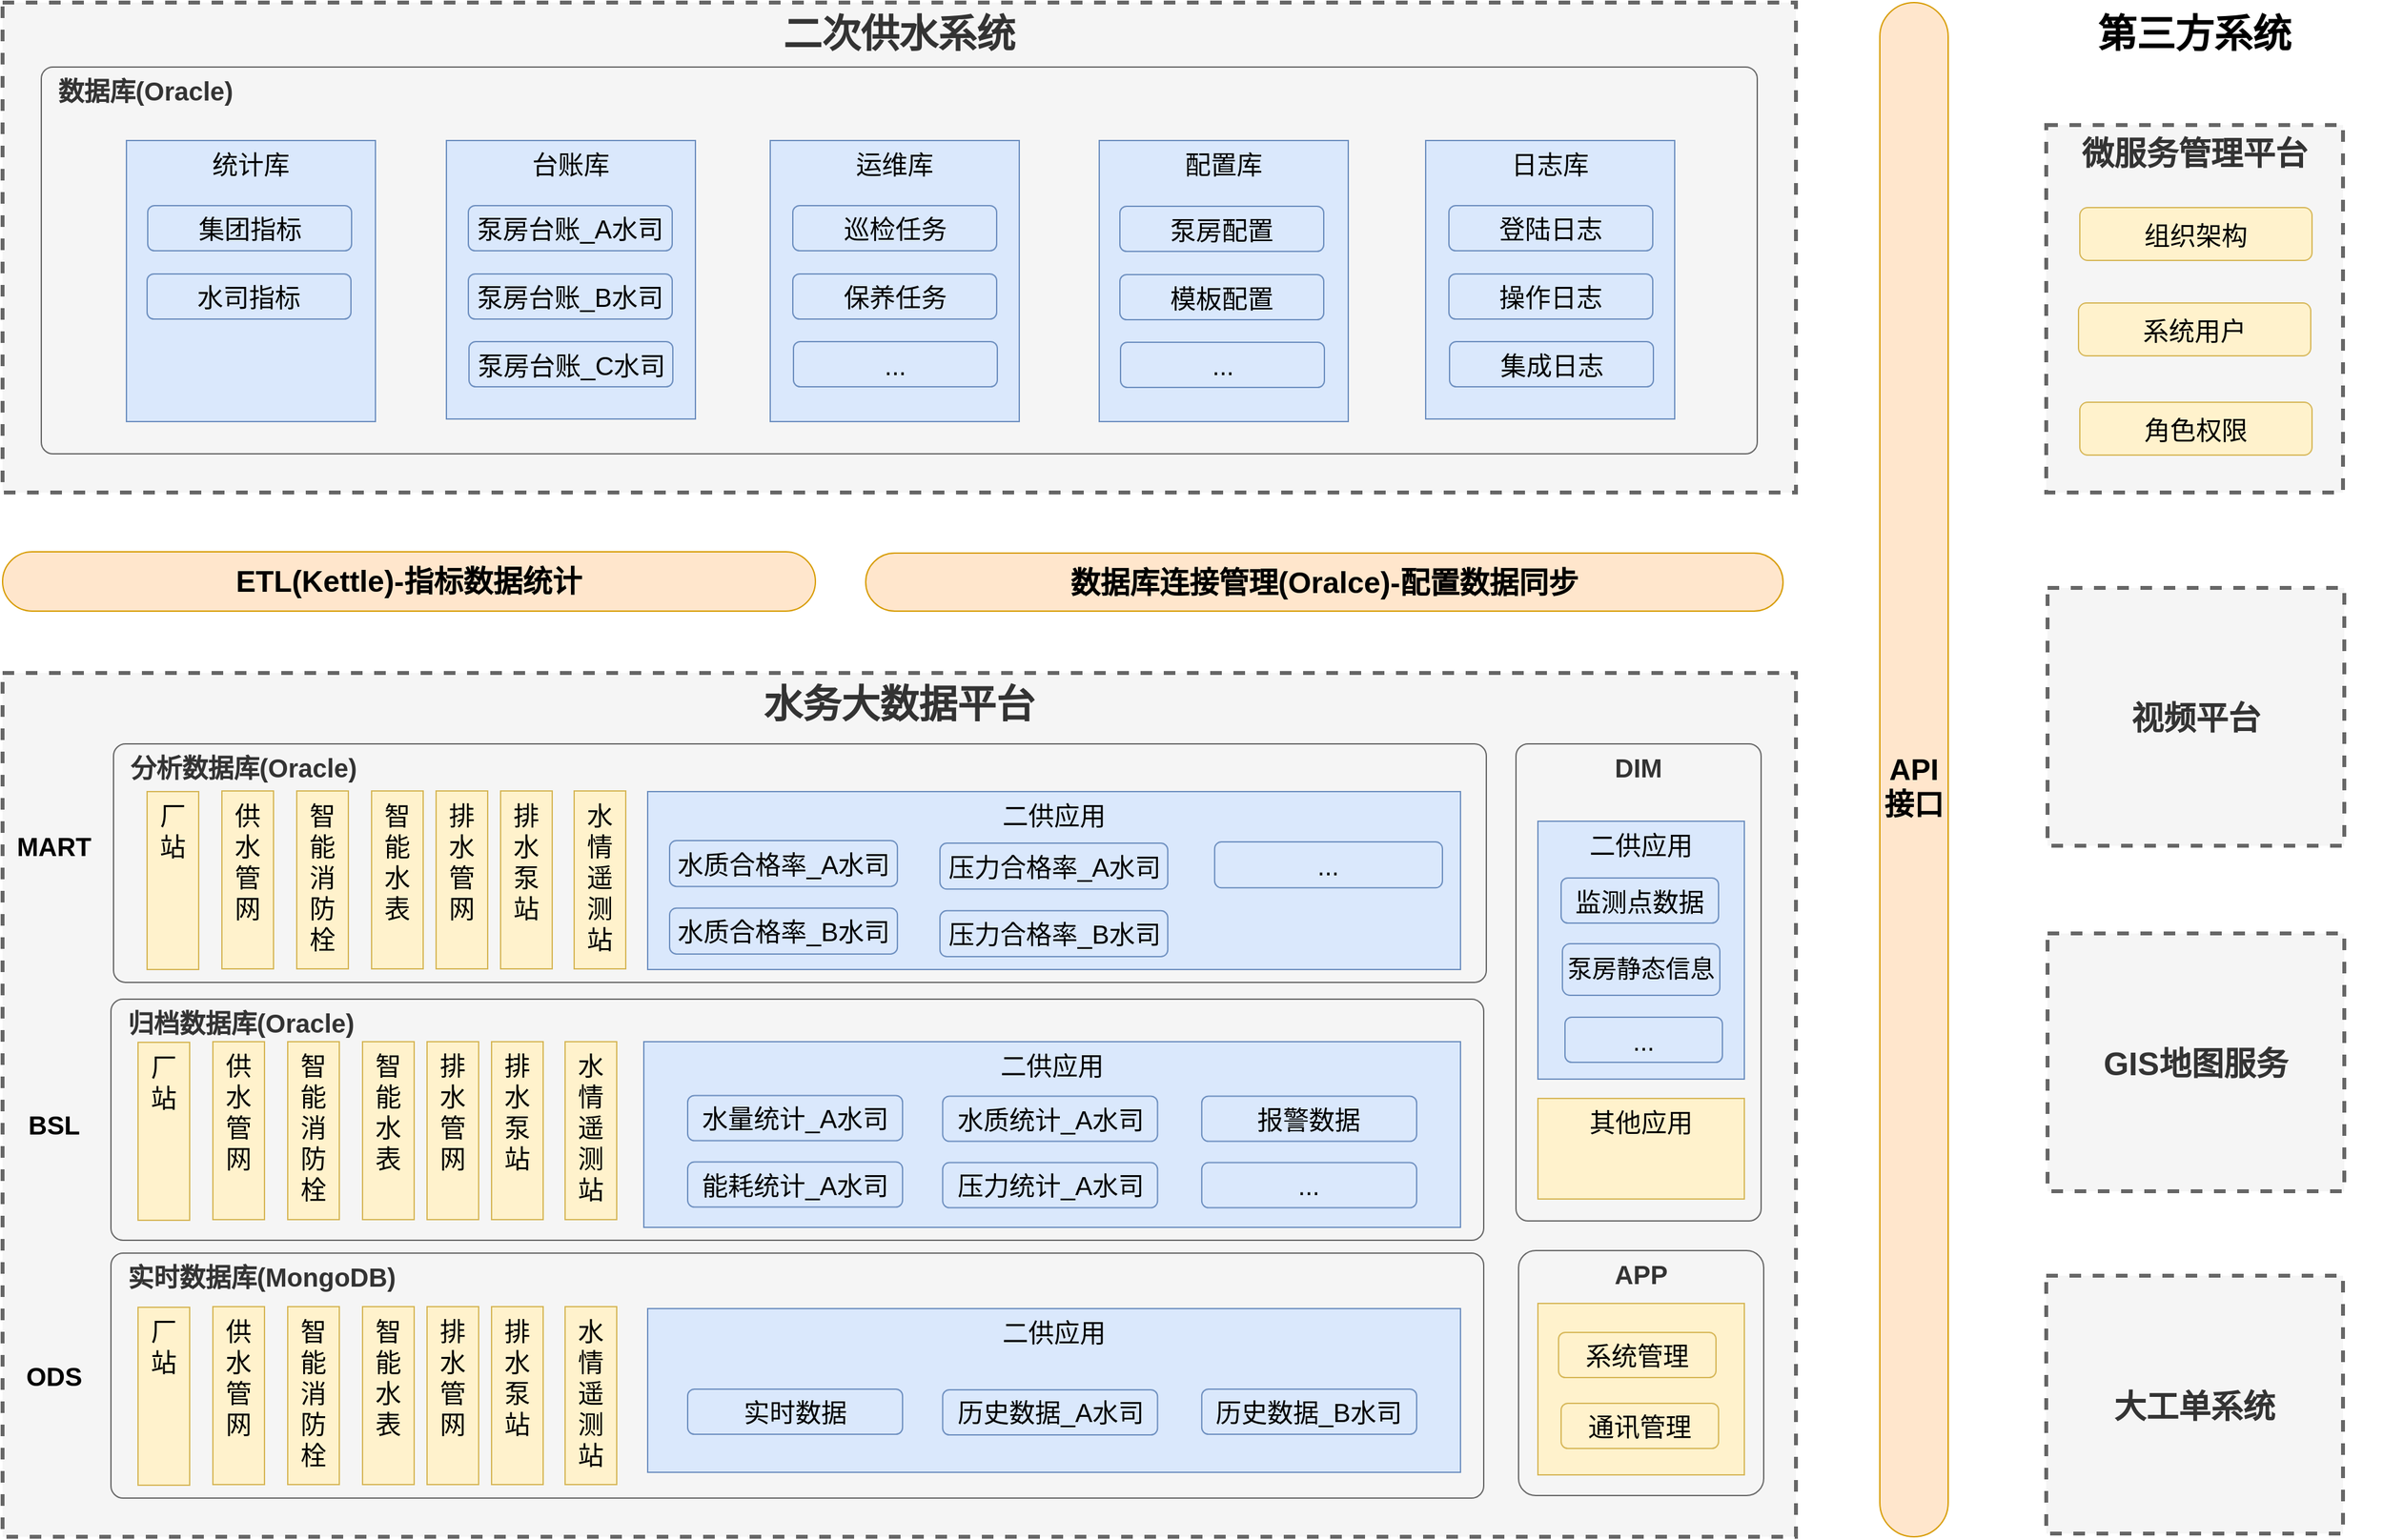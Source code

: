 <mxfile version="12.2.9" type="github" pages="2">
  <diagram id="rM9idLzCHnovY9rHY8cr" name="数据架构图">
    <mxGraphModel dx="2420" dy="1470" grid="0" gridSize="10" guides="1" tooltips="1" connect="1" arrows="1" fold="1" page="1" pageScale="1" pageWidth="1654" pageHeight="1169" math="0" shadow="0">
      <root>
        <mxCell id="7bHoAlDkKwIP_AejhG8R-0"/>
        <mxCell id="7bHoAlDkKwIP_AejhG8R-1" parent="7bHoAlDkKwIP_AejhG8R-0"/>
        <mxCell id="i8bwP_y8mYoLqQv8QfQr-0" value="水务大数据平台" style="rounded=0;whiteSpace=wrap;html=1;align=center;verticalAlign=top;fontStyle=1;fontSize=30;dashed=1;strokeColor=#666666;strokeWidth=3;fontColor=#333333;fillColor=#f5f5f5;" parent="7bHoAlDkKwIP_AejhG8R-1" vertex="1">
          <mxGeometry x="10" y="640" width="1390" height="670" as="geometry"/>
        </mxCell>
        <mxCell id="i8bwP_y8mYoLqQv8QfQr-2" value="二次供水系统" style="rounded=0;whiteSpace=wrap;html=1;align=center;verticalAlign=top;fontStyle=1;fontSize=30;dashed=1;strokeColor=#666666;strokeWidth=3;fontColor=#333333;fillColor=#f5f5f5;" parent="7bHoAlDkKwIP_AejhG8R-1" vertex="1">
          <mxGeometry x="10" y="120" width="1390" height="380" as="geometry"/>
        </mxCell>
        <mxCell id="i8bwP_y8mYoLqQv8QfQr-4" value="ETL(Kettle)-指标数据统计" style="rounded=1;whiteSpace=wrap;html=1;arcSize=50;fontSize=23;fontStyle=1;fillColor=#ffe6cc;strokeColor=#d79b00;" parent="7bHoAlDkKwIP_AejhG8R-1" vertex="1">
          <mxGeometry x="10" y="546" width="630" height="46" as="geometry"/>
        </mxCell>
        <mxCell id="i8bwP_y8mYoLqQv8QfQr-5" value="数据库连接管理(Oralce)-配置数据同步" style="rounded=1;whiteSpace=wrap;html=1;arcSize=50;fontSize=23;fontStyle=1;fillColor=#ffe6cc;strokeColor=#d79b00;" parent="7bHoAlDkKwIP_AejhG8R-1" vertex="1">
          <mxGeometry x="679" y="547" width="711" height="45" as="geometry"/>
        </mxCell>
        <mxCell id="i8bwP_y8mYoLqQv8QfQr-32" value="&lt;br style=&quot;font-size: 23px;&quot;&gt;API&lt;br style=&quot;font-size: 23px;&quot;&gt;接口" style="rounded=1;whiteSpace=wrap;html=1;fontSize=23;align=center;arcSize=50;fontStyle=1;fillColor=#ffe6cc;strokeColor=#d79b00;" parent="7bHoAlDkKwIP_AejhG8R-1" vertex="1">
          <mxGeometry x="1465" y="120" width="53" height="1190" as="geometry"/>
        </mxCell>
        <mxCell id="i8bwP_y8mYoLqQv8QfQr-33" value="&amp;nbsp; 分析数据库(Oracle)" style="rounded=1;whiteSpace=wrap;html=1;align=left;verticalAlign=top;fontSize=20;fontStyle=1;arcSize=5;strokeColor=#666666;fillColor=#f5f5f5;fontColor=#333333;" parent="7bHoAlDkKwIP_AejhG8R-1" vertex="1">
          <mxGeometry x="96" y="695" width="1064" height="185" as="geometry"/>
        </mxCell>
        <mxCell id="i8bwP_y8mYoLqQv8QfQr-34" value="APP" style="rounded=1;whiteSpace=wrap;html=1;align=center;verticalAlign=top;fontSize=20;fontStyle=1;arcSize=7;fontColor=#333333;strokeColor=#666666;fillColor=#f5f5f5;" parent="7bHoAlDkKwIP_AejhG8R-1" vertex="1">
          <mxGeometry x="1185" y="1088" width="190" height="190" as="geometry"/>
        </mxCell>
        <mxCell id="i8bwP_y8mYoLqQv8QfQr-35" value="DIM" style="rounded=1;whiteSpace=wrap;html=1;align=center;verticalAlign=top;fontSize=20;fontStyle=1;arcSize=5;fontColor=#333333;strokeColor=#666666;fillColor=#f5f5f5;" parent="7bHoAlDkKwIP_AejhG8R-1" vertex="1">
          <mxGeometry x="1183" y="695" width="190" height="370" as="geometry"/>
        </mxCell>
        <mxCell id="i8bwP_y8mYoLqQv8QfQr-36" value="&amp;nbsp; 归档数据库(Oracle)" style="rounded=1;whiteSpace=wrap;html=1;align=left;verticalAlign=top;fontSize=20;fontStyle=1;arcSize=5;fontColor=#333333;strokeColor=#666666;fillColor=#f5f5f5;" parent="7bHoAlDkKwIP_AejhG8R-1" vertex="1">
          <mxGeometry x="94" y="893" width="1064" height="187" as="geometry"/>
        </mxCell>
        <mxCell id="i8bwP_y8mYoLqQv8QfQr-37" value="&amp;nbsp; 实时数据库(MongoDB)" style="rounded=1;whiteSpace=wrap;html=1;align=left;verticalAlign=top;fontSize=20;fontStyle=1;arcSize=5;fontColor=#333333;strokeColor=#666666;fillColor=#f5f5f5;" parent="7bHoAlDkKwIP_AejhG8R-1" vertex="1">
          <mxGeometry x="94" y="1090" width="1064" height="190" as="geometry"/>
        </mxCell>
        <mxCell id="i8bwP_y8mYoLqQv8QfQr-38" value="二供应用" style="rounded=0;whiteSpace=wrap;html=1;align=center;verticalAlign=top;fontStyle=0;fontSize=20;fillColor=#dae8fc;strokeColor=#6c8ebf;" parent="7bHoAlDkKwIP_AejhG8R-1" vertex="1">
          <mxGeometry x="510" y="732" width="630" height="138" as="geometry"/>
        </mxCell>
        <mxCell id="i8bwP_y8mYoLqQv8QfQr-39" value="二供应用" style="rounded=0;whiteSpace=wrap;html=1;align=center;verticalAlign=top;fontStyle=0;fontSize=20;fillColor=#dae8fc;strokeColor=#6c8ebf;" parent="7bHoAlDkKwIP_AejhG8R-1" vertex="1">
          <mxGeometry x="507" y="926" width="633" height="144" as="geometry"/>
        </mxCell>
        <mxCell id="i8bwP_y8mYoLqQv8QfQr-43" value="二供应用" style="rounded=0;whiteSpace=wrap;html=1;align=center;verticalAlign=top;fontStyle=0;fontSize=20;fillColor=#dae8fc;strokeColor=#6c8ebf;" parent="7bHoAlDkKwIP_AejhG8R-1" vertex="1">
          <mxGeometry x="510" y="1133" width="630" height="127" as="geometry"/>
        </mxCell>
        <mxCell id="i8bwP_y8mYoLqQv8QfQr-50" value="厂站" style="rounded=0;whiteSpace=wrap;html=1;align=center;verticalAlign=top;fontStyle=0;fontSize=20;fillColor=#fff2cc;strokeColor=#d6b656;" parent="7bHoAlDkKwIP_AejhG8R-1" vertex="1">
          <mxGeometry x="122" y="732" width="40" height="138" as="geometry"/>
        </mxCell>
        <mxCell id="i8bwP_y8mYoLqQv8QfQr-51" value="供水管网" style="rounded=0;whiteSpace=wrap;html=1;align=center;verticalAlign=top;fontStyle=0;fontSize=20;fillColor=#fff2cc;strokeColor=#d6b656;" parent="7bHoAlDkKwIP_AejhG8R-1" vertex="1">
          <mxGeometry x="180" y="731.5" width="40" height="138" as="geometry"/>
        </mxCell>
        <mxCell id="i8bwP_y8mYoLqQv8QfQr-52" value="智能消防栓" style="rounded=0;whiteSpace=wrap;html=1;align=center;verticalAlign=top;fontStyle=0;fontSize=20;fillColor=#fff2cc;strokeColor=#d6b656;" parent="7bHoAlDkKwIP_AejhG8R-1" vertex="1">
          <mxGeometry x="238" y="731.5" width="40" height="138" as="geometry"/>
        </mxCell>
        <mxCell id="i8bwP_y8mYoLqQv8QfQr-53" value="智能水表" style="rounded=0;whiteSpace=wrap;html=1;align=center;verticalAlign=top;fontStyle=0;fontSize=20;fillColor=#fff2cc;strokeColor=#d6b656;" parent="7bHoAlDkKwIP_AejhG8R-1" vertex="1">
          <mxGeometry x="296" y="731.5" width="40" height="138" as="geometry"/>
        </mxCell>
        <mxCell id="i8bwP_y8mYoLqQv8QfQr-54" value="排水管网" style="rounded=0;whiteSpace=wrap;html=1;align=center;verticalAlign=top;fontStyle=0;fontSize=20;fillColor=#fff2cc;strokeColor=#d6b656;" parent="7bHoAlDkKwIP_AejhG8R-1" vertex="1">
          <mxGeometry x="346" y="731.5" width="40" height="138" as="geometry"/>
        </mxCell>
        <mxCell id="i8bwP_y8mYoLqQv8QfQr-55" value="排水泵站" style="rounded=0;whiteSpace=wrap;html=1;align=center;verticalAlign=top;fontStyle=0;fontSize=20;fillColor=#fff2cc;strokeColor=#d6b656;" parent="7bHoAlDkKwIP_AejhG8R-1" vertex="1">
          <mxGeometry x="396" y="731.5" width="40" height="138" as="geometry"/>
        </mxCell>
        <mxCell id="i8bwP_y8mYoLqQv8QfQr-56" value="水情遥测站" style="rounded=0;whiteSpace=wrap;html=1;align=center;verticalAlign=top;fontStyle=0;fontSize=20;fillColor=#fff2cc;strokeColor=#d6b656;" parent="7bHoAlDkKwIP_AejhG8R-1" vertex="1">
          <mxGeometry x="453" y="731.5" width="40" height="138" as="geometry"/>
        </mxCell>
        <mxCell id="i8bwP_y8mYoLqQv8QfQr-57" value="厂站" style="rounded=0;whiteSpace=wrap;html=1;align=center;verticalAlign=top;fontStyle=0;fontSize=20;fillColor=#fff2cc;strokeColor=#d6b656;" parent="7bHoAlDkKwIP_AejhG8R-1" vertex="1">
          <mxGeometry x="115" y="926.5" width="40" height="138" as="geometry"/>
        </mxCell>
        <mxCell id="i8bwP_y8mYoLqQv8QfQr-58" value="供水管网" style="rounded=0;whiteSpace=wrap;html=1;align=center;verticalAlign=top;fontStyle=0;fontSize=20;fillColor=#fff2cc;strokeColor=#d6b656;" parent="7bHoAlDkKwIP_AejhG8R-1" vertex="1">
          <mxGeometry x="173" y="926" width="40" height="138" as="geometry"/>
        </mxCell>
        <mxCell id="i8bwP_y8mYoLqQv8QfQr-59" value="智能消防栓" style="rounded=0;whiteSpace=wrap;html=1;align=center;verticalAlign=top;fontStyle=0;fontSize=20;fillColor=#fff2cc;strokeColor=#d6b656;" parent="7bHoAlDkKwIP_AejhG8R-1" vertex="1">
          <mxGeometry x="231" y="926" width="40" height="138" as="geometry"/>
        </mxCell>
        <mxCell id="i8bwP_y8mYoLqQv8QfQr-60" value="智能水表" style="rounded=0;whiteSpace=wrap;html=1;align=center;verticalAlign=top;fontStyle=0;fontSize=20;fillColor=#fff2cc;strokeColor=#d6b656;" parent="7bHoAlDkKwIP_AejhG8R-1" vertex="1">
          <mxGeometry x="289" y="926" width="40" height="138" as="geometry"/>
        </mxCell>
        <mxCell id="i8bwP_y8mYoLqQv8QfQr-61" value="排水管网" style="rounded=0;whiteSpace=wrap;html=1;align=center;verticalAlign=top;fontStyle=0;fontSize=20;fillColor=#fff2cc;strokeColor=#d6b656;" parent="7bHoAlDkKwIP_AejhG8R-1" vertex="1">
          <mxGeometry x="339" y="926" width="40" height="138" as="geometry"/>
        </mxCell>
        <mxCell id="i8bwP_y8mYoLqQv8QfQr-62" value="排水泵站" style="rounded=0;whiteSpace=wrap;html=1;align=center;verticalAlign=top;fontStyle=0;fontSize=20;fillColor=#fff2cc;strokeColor=#d6b656;" parent="7bHoAlDkKwIP_AejhG8R-1" vertex="1">
          <mxGeometry x="389" y="926" width="40" height="138" as="geometry"/>
        </mxCell>
        <mxCell id="i8bwP_y8mYoLqQv8QfQr-63" value="水情遥测站" style="rounded=0;whiteSpace=wrap;html=1;align=center;verticalAlign=top;fontStyle=0;fontSize=20;fillColor=#fff2cc;strokeColor=#d6b656;" parent="7bHoAlDkKwIP_AejhG8R-1" vertex="1">
          <mxGeometry x="446" y="926" width="40" height="138" as="geometry"/>
        </mxCell>
        <mxCell id="i8bwP_y8mYoLqQv8QfQr-64" value="厂站" style="rounded=0;whiteSpace=wrap;html=1;align=center;verticalAlign=top;fontStyle=0;fontSize=20;fillColor=#fff2cc;strokeColor=#d6b656;" parent="7bHoAlDkKwIP_AejhG8R-1" vertex="1">
          <mxGeometry x="115" y="1132" width="40" height="138" as="geometry"/>
        </mxCell>
        <mxCell id="i8bwP_y8mYoLqQv8QfQr-65" value="供水管网" style="rounded=0;whiteSpace=wrap;html=1;align=center;verticalAlign=top;fontStyle=0;fontSize=20;fillColor=#fff2cc;strokeColor=#d6b656;" parent="7bHoAlDkKwIP_AejhG8R-1" vertex="1">
          <mxGeometry x="173" y="1131.5" width="40" height="138" as="geometry"/>
        </mxCell>
        <mxCell id="i8bwP_y8mYoLqQv8QfQr-66" value="智能消防栓" style="rounded=0;whiteSpace=wrap;html=1;align=center;verticalAlign=top;fontStyle=0;fontSize=20;fillColor=#fff2cc;strokeColor=#d6b656;" parent="7bHoAlDkKwIP_AejhG8R-1" vertex="1">
          <mxGeometry x="231" y="1131.5" width="40" height="138" as="geometry"/>
        </mxCell>
        <mxCell id="i8bwP_y8mYoLqQv8QfQr-67" value="智能水表" style="rounded=0;whiteSpace=wrap;html=1;align=center;verticalAlign=top;fontStyle=0;fontSize=20;fillColor=#fff2cc;strokeColor=#d6b656;" parent="7bHoAlDkKwIP_AejhG8R-1" vertex="1">
          <mxGeometry x="289" y="1131.5" width="40" height="138" as="geometry"/>
        </mxCell>
        <mxCell id="i8bwP_y8mYoLqQv8QfQr-68" value="排水管网" style="rounded=0;whiteSpace=wrap;html=1;align=center;verticalAlign=top;fontStyle=0;fontSize=20;fillColor=#fff2cc;strokeColor=#d6b656;" parent="7bHoAlDkKwIP_AejhG8R-1" vertex="1">
          <mxGeometry x="339" y="1131.5" width="40" height="138" as="geometry"/>
        </mxCell>
        <mxCell id="i8bwP_y8mYoLqQv8QfQr-69" value="排水泵站" style="rounded=0;whiteSpace=wrap;html=1;align=center;verticalAlign=top;fontStyle=0;fontSize=20;fillColor=#fff2cc;strokeColor=#d6b656;" parent="7bHoAlDkKwIP_AejhG8R-1" vertex="1">
          <mxGeometry x="389" y="1131.5" width="40" height="138" as="geometry"/>
        </mxCell>
        <mxCell id="i8bwP_y8mYoLqQv8QfQr-70" value="水情遥测站" style="rounded=0;whiteSpace=wrap;html=1;align=center;verticalAlign=top;fontStyle=0;fontSize=20;fillColor=#fff2cc;strokeColor=#d6b656;" parent="7bHoAlDkKwIP_AejhG8R-1" vertex="1">
          <mxGeometry x="446" y="1131.5" width="40" height="138" as="geometry"/>
        </mxCell>
        <mxCell id="i8bwP_y8mYoLqQv8QfQr-71" value="MART" style="text;html=1;align=center;verticalAlign=middle;whiteSpace=wrap;rounded=0;fontSize=20;fontStyle=1;" parent="7bHoAlDkKwIP_AejhG8R-1" vertex="1">
          <mxGeometry x="30" y="764" width="40" height="20" as="geometry"/>
        </mxCell>
        <mxCell id="i8bwP_y8mYoLqQv8QfQr-72" value="BSL" style="text;html=1;align=center;verticalAlign=middle;whiteSpace=wrap;rounded=0;fontSize=20;fontStyle=1;" parent="7bHoAlDkKwIP_AejhG8R-1" vertex="1">
          <mxGeometry x="30" y="980" width="40" height="20" as="geometry"/>
        </mxCell>
        <mxCell id="i8bwP_y8mYoLqQv8QfQr-73" value="ODS" style="text;html=1;align=center;verticalAlign=middle;whiteSpace=wrap;rounded=0;fontSize=20;fontStyle=1;" parent="7bHoAlDkKwIP_AejhG8R-1" vertex="1">
          <mxGeometry x="30" y="1175" width="40" height="20" as="geometry"/>
        </mxCell>
        <mxCell id="i8bwP_y8mYoLqQv8QfQr-74" value="二供应用" style="rounded=0;whiteSpace=wrap;html=1;align=center;verticalAlign=top;fontStyle=0;fontSize=20;fillColor=#dae8fc;strokeColor=#6c8ebf;" parent="7bHoAlDkKwIP_AejhG8R-1" vertex="1">
          <mxGeometry x="1200" y="755" width="160" height="200" as="geometry"/>
        </mxCell>
        <mxCell id="i8bwP_y8mYoLqQv8QfQr-75" value="其他应用" style="rounded=0;whiteSpace=wrap;html=1;align=center;verticalAlign=top;fontStyle=0;fontSize=20;fillColor=#fff2cc;strokeColor=#d6b656;" parent="7bHoAlDkKwIP_AejhG8R-1" vertex="1">
          <mxGeometry x="1200" y="970" width="160" height="78" as="geometry"/>
        </mxCell>
        <mxCell id="i8bwP_y8mYoLqQv8QfQr-82" value="" style="rounded=0;whiteSpace=wrap;html=1;align=center;verticalAlign=top;fontStyle=0;fontSize=20;fillColor=#fff2cc;strokeColor=#d6b656;" parent="7bHoAlDkKwIP_AejhG8R-1" vertex="1">
          <mxGeometry x="1200" y="1129" width="160" height="133" as="geometry"/>
        </mxCell>
        <mxCell id="i8bwP_y8mYoLqQv8QfQr-1" value="第三方系统" style="rounded=0;whiteSpace=wrap;html=1;fontSize=30;align=center;verticalAlign=top;fontStyle=1;dashed=1;strokeColor=none;strokeWidth=2;fontColor=#000000;" parent="7bHoAlDkKwIP_AejhG8R-1" vertex="1">
          <mxGeometry x="1564" y="120" width="290" height="60" as="geometry"/>
        </mxCell>
        <mxCell id="i8bwP_y8mYoLqQv8QfQr-3" value="微服务管理平台" style="rounded=0;whiteSpace=wrap;html=1;align=center;verticalAlign=top;fontStyle=1;fontSize=25;arcSize=6;dashed=1;strokeWidth=3;fillColor=#f5f5f5;strokeColor=#666666;fontColor=#333333;" parent="7bHoAlDkKwIP_AejhG8R-1" vertex="1">
          <mxGeometry x="1594" y="215" width="230" height="285" as="geometry"/>
        </mxCell>
        <mxCell id="i8bwP_y8mYoLqQv8QfQr-29" value="视频平台" style="rounded=0;whiteSpace=wrap;html=1;align=center;verticalAlign=middle;fontStyle=1;fontSize=25;dashed=1;strokeWidth=3;fillColor=#f5f5f5;strokeColor=#666666;fontColor=#333333;" parent="7bHoAlDkKwIP_AejhG8R-1" vertex="1">
          <mxGeometry x="1595" y="574" width="230" height="200" as="geometry"/>
        </mxCell>
        <mxCell id="i8bwP_y8mYoLqQv8QfQr-30" value="GIS地图服务" style="rounded=0;whiteSpace=wrap;html=1;align=center;verticalAlign=middle;fontStyle=1;fontSize=25;dashed=1;strokeWidth=3;fillColor=#f5f5f5;strokeColor=#666666;fontColor=#333333;" parent="7bHoAlDkKwIP_AejhG8R-1" vertex="1">
          <mxGeometry x="1595" y="842" width="230" height="200" as="geometry"/>
        </mxCell>
        <mxCell id="i8bwP_y8mYoLqQv8QfQr-31" value="大工单系统" style="rounded=0;whiteSpace=wrap;html=1;align=center;verticalAlign=middle;fontStyle=1;fontSize=25;dashed=1;strokeWidth=3;fillColor=#f5f5f5;strokeColor=#666666;fontColor=#333333;" parent="7bHoAlDkKwIP_AejhG8R-1" vertex="1">
          <mxGeometry x="1594" y="1107.5" width="230" height="200" as="geometry"/>
        </mxCell>
        <mxCell id="i8bwP_y8mYoLqQv8QfQr-90" value="组织架构" style="rounded=1;whiteSpace=wrap;html=1;fontSize=20;fontStyle=0;fillColor=#fff2cc;strokeColor=#d6b656;" parent="7bHoAlDkKwIP_AejhG8R-1" vertex="1">
          <mxGeometry x="1620" y="279" width="180" height="41" as="geometry"/>
        </mxCell>
        <mxCell id="i8bwP_y8mYoLqQv8QfQr-91" value="系统用户" style="rounded=1;whiteSpace=wrap;html=1;fontSize=20;fontStyle=0;fillColor=#fff2cc;strokeColor=#d6b656;" parent="7bHoAlDkKwIP_AejhG8R-1" vertex="1">
          <mxGeometry x="1619" y="353" width="180" height="41" as="geometry"/>
        </mxCell>
        <mxCell id="i8bwP_y8mYoLqQv8QfQr-92" value="角色权限" style="rounded=1;whiteSpace=wrap;html=1;fontSize=20;fontStyle=0;fillColor=#fff2cc;strokeColor=#d6b656;" parent="7bHoAlDkKwIP_AejhG8R-1" vertex="1">
          <mxGeometry x="1620" y="430" width="180" height="41" as="geometry"/>
        </mxCell>
        <mxCell id="i8bwP_y8mYoLqQv8QfQr-9" value="&amp;nbsp; 数据库(Oracle)" style="rounded=1;whiteSpace=wrap;html=1;align=left;arcSize=3;verticalAlign=top;fontSize=20;fontStyle=1;strokeColor=#666666;fillColor=#f5f5f5;fontColor=#333333;" parent="7bHoAlDkKwIP_AejhG8R-1" vertex="1">
          <mxGeometry x="40" y="170" width="1330" height="300" as="geometry"/>
        </mxCell>
        <mxCell id="i8bwP_y8mYoLqQv8QfQr-10" value="台账库" style="rounded=0;whiteSpace=wrap;html=1;align=center;verticalAlign=top;fontSize=20;fontStyle=0;arcSize=0;fillColor=#dae8fc;strokeColor=#6c8ebf;" parent="7bHoAlDkKwIP_AejhG8R-1" vertex="1">
          <mxGeometry x="354" y="227" width="193" height="216" as="geometry"/>
        </mxCell>
        <mxCell id="i8bwP_y8mYoLqQv8QfQr-11" value="运维库" style="rounded=0;whiteSpace=wrap;html=1;align=center;verticalAlign=top;fontSize=20;fontStyle=0;arcSize=0;fillColor=#dae8fc;strokeColor=#6c8ebf;" parent="7bHoAlDkKwIP_AejhG8R-1" vertex="1">
          <mxGeometry x="605" y="227" width="193" height="218" as="geometry"/>
        </mxCell>
        <mxCell id="i8bwP_y8mYoLqQv8QfQr-12" value="配置库" style="rounded=0;whiteSpace=wrap;html=1;align=center;verticalAlign=top;fontSize=20;fontStyle=0;fillColor=#dae8fc;strokeColor=#6c8ebf;" parent="7bHoAlDkKwIP_AejhG8R-1" vertex="1">
          <mxGeometry x="860" y="227" width="193" height="218" as="geometry"/>
        </mxCell>
        <mxCell id="i8bwP_y8mYoLqQv8QfQr-13" value="统计库" style="rounded=0;whiteSpace=wrap;html=1;align=center;verticalAlign=top;fontSize=20;fontStyle=0;arcSize=0;fillColor=#dae8fc;strokeColor=#6c8ebf;" parent="7bHoAlDkKwIP_AejhG8R-1" vertex="1">
          <mxGeometry x="106" y="227" width="193" height="218" as="geometry"/>
        </mxCell>
        <mxCell id="i8bwP_y8mYoLqQv8QfQr-14" value="日志库" style="rounded=0;whiteSpace=wrap;html=1;align=center;verticalAlign=top;fontSize=20;fontStyle=0;fillColor=#dae8fc;strokeColor=#6c8ebf;" parent="7bHoAlDkKwIP_AejhG8R-1" vertex="1">
          <mxGeometry x="1113" y="227" width="193" height="216" as="geometry"/>
        </mxCell>
        <mxCell id="i8bwP_y8mYoLqQv8QfQr-93" value="集团指标" style="rounded=1;whiteSpace=wrap;html=1;fontSize=20;strokeColor=#6c8ebf;fillColor=#dae8fc;" parent="7bHoAlDkKwIP_AejhG8R-1" vertex="1">
          <mxGeometry x="122.5" y="277.5" width="158" height="35" as="geometry"/>
        </mxCell>
        <mxCell id="i8bwP_y8mYoLqQv8QfQr-94" value="水司指标" style="rounded=1;whiteSpace=wrap;html=1;fontSize=20;strokeColor=#6c8ebf;fillColor=#dae8fc;" parent="7bHoAlDkKwIP_AejhG8R-1" vertex="1">
          <mxGeometry x="122" y="330.5" width="158" height="35" as="geometry"/>
        </mxCell>
        <mxCell id="i8bwP_y8mYoLqQv8QfQr-95" value="泵房台账_A水司" style="rounded=1;whiteSpace=wrap;html=1;fontSize=20;strokeColor=#6c8ebf;fillColor=#dae8fc;" parent="7bHoAlDkKwIP_AejhG8R-1" vertex="1">
          <mxGeometry x="371" y="277.5" width="158" height="35" as="geometry"/>
        </mxCell>
        <mxCell id="i8bwP_y8mYoLqQv8QfQr-96" value="泵房台账_B水司" style="rounded=1;whiteSpace=wrap;html=1;fontSize=20;strokeColor=#6c8ebf;fillColor=#dae8fc;" parent="7bHoAlDkKwIP_AejhG8R-1" vertex="1">
          <mxGeometry x="371" y="330.5" width="158" height="35" as="geometry"/>
        </mxCell>
        <mxCell id="i8bwP_y8mYoLqQv8QfQr-97" value="泵房台账_C水司" style="rounded=1;whiteSpace=wrap;html=1;fontSize=20;strokeColor=#6c8ebf;fillColor=#dae8fc;" parent="7bHoAlDkKwIP_AejhG8R-1" vertex="1">
          <mxGeometry x="371.5" y="383" width="158" height="35" as="geometry"/>
        </mxCell>
        <mxCell id="i8bwP_y8mYoLqQv8QfQr-98" value="巡检任务" style="rounded=1;whiteSpace=wrap;html=1;fontSize=20;strokeColor=#6c8ebf;fillColor=#dae8fc;" parent="7bHoAlDkKwIP_AejhG8R-1" vertex="1">
          <mxGeometry x="622.5" y="277.5" width="158" height="35" as="geometry"/>
        </mxCell>
        <mxCell id="i8bwP_y8mYoLqQv8QfQr-99" value="保养任务" style="rounded=1;whiteSpace=wrap;html=1;fontSize=20;strokeColor=#6c8ebf;fillColor=#dae8fc;" parent="7bHoAlDkKwIP_AejhG8R-1" vertex="1">
          <mxGeometry x="622.5" y="330.5" width="158" height="35" as="geometry"/>
        </mxCell>
        <mxCell id="i8bwP_y8mYoLqQv8QfQr-100" value="..." style="rounded=1;whiteSpace=wrap;html=1;fontSize=20;strokeColor=#6c8ebf;fillColor=#dae8fc;" parent="7bHoAlDkKwIP_AejhG8R-1" vertex="1">
          <mxGeometry x="623" y="383" width="158" height="35" as="geometry"/>
        </mxCell>
        <mxCell id="i8bwP_y8mYoLqQv8QfQr-101" value="泵房配置" style="rounded=1;whiteSpace=wrap;html=1;fontSize=20;strokeColor=#6c8ebf;fillColor=#dae8fc;" parent="7bHoAlDkKwIP_AejhG8R-1" vertex="1">
          <mxGeometry x="876" y="278" width="158" height="35" as="geometry"/>
        </mxCell>
        <mxCell id="i8bwP_y8mYoLqQv8QfQr-102" value="模板配置" style="rounded=1;whiteSpace=wrap;html=1;fontSize=20;strokeColor=#6c8ebf;fillColor=#dae8fc;" parent="7bHoAlDkKwIP_AejhG8R-1" vertex="1">
          <mxGeometry x="876" y="331" width="158" height="35" as="geometry"/>
        </mxCell>
        <mxCell id="i8bwP_y8mYoLqQv8QfQr-103" value="..." style="rounded=1;whiteSpace=wrap;html=1;fontSize=20;strokeColor=#6c8ebf;fillColor=#dae8fc;" parent="7bHoAlDkKwIP_AejhG8R-1" vertex="1">
          <mxGeometry x="876.5" y="383.5" width="158" height="35" as="geometry"/>
        </mxCell>
        <mxCell id="i8bwP_y8mYoLqQv8QfQr-104" value="登陆日志" style="rounded=1;whiteSpace=wrap;html=1;fontSize=20;strokeColor=#6c8ebf;fillColor=#dae8fc;" parent="7bHoAlDkKwIP_AejhG8R-1" vertex="1">
          <mxGeometry x="1131" y="277.5" width="158" height="35" as="geometry"/>
        </mxCell>
        <mxCell id="i8bwP_y8mYoLqQv8QfQr-105" value="操作日志" style="rounded=1;whiteSpace=wrap;html=1;fontSize=20;strokeColor=#6c8ebf;fillColor=#dae8fc;" parent="7bHoAlDkKwIP_AejhG8R-1" vertex="1">
          <mxGeometry x="1131" y="330.5" width="158" height="35" as="geometry"/>
        </mxCell>
        <mxCell id="i8bwP_y8mYoLqQv8QfQr-106" value="集成日志" style="rounded=1;whiteSpace=wrap;html=1;fontSize=20;strokeColor=#6c8ebf;fillColor=#dae8fc;" parent="7bHoAlDkKwIP_AejhG8R-1" vertex="1">
          <mxGeometry x="1131.5" y="383" width="158" height="35" as="geometry"/>
        </mxCell>
        <mxCell id="i8bwP_y8mYoLqQv8QfQr-114" value="水量统计_A水司" style="rounded=1;whiteSpace=wrap;html=1;fontSize=20;strokeColor=#6c8ebf;fillColor=#dae8fc;" parent="7bHoAlDkKwIP_AejhG8R-1" vertex="1">
          <mxGeometry x="541" y="967.714" width="166.549" height="35.038" as="geometry"/>
        </mxCell>
        <mxCell id="i8bwP_y8mYoLqQv8QfQr-115" value="能耗统计_A水司" style="rounded=1;whiteSpace=wrap;html=1;fontSize=20;strokeColor=#6c8ebf;fillColor=#dae8fc;" parent="7bHoAlDkKwIP_AejhG8R-1" vertex="1">
          <mxGeometry x="541" y="1019.27" width="166.549" height="35.038" as="geometry"/>
        </mxCell>
        <mxCell id="i8bwP_y8mYoLqQv8QfQr-116" value="水质统计_A水司" style="rounded=1;whiteSpace=wrap;html=1;fontSize=20;strokeColor=#6c8ebf;fillColor=#dae8fc;" parent="7bHoAlDkKwIP_AejhG8R-1" vertex="1">
          <mxGeometry x="738.645" y="968.215" width="166.549" height="35.038" as="geometry"/>
        </mxCell>
        <mxCell id="i8bwP_y8mYoLqQv8QfQr-117" value="压力统计_A水司" style="rounded=1;whiteSpace=wrap;html=1;fontSize=20;strokeColor=#6c8ebf;fillColor=#dae8fc;" parent="7bHoAlDkKwIP_AejhG8R-1" vertex="1">
          <mxGeometry x="738.645" y="1019.771" width="166.549" height="35.038" as="geometry"/>
        </mxCell>
        <mxCell id="i8bwP_y8mYoLqQv8QfQr-118" value="报警数据" style="rounded=1;whiteSpace=wrap;html=1;fontSize=20;strokeColor=#6c8ebf;fillColor=#dae8fc;" parent="7bHoAlDkKwIP_AejhG8R-1" vertex="1">
          <mxGeometry x="939.451" y="968.215" width="166.549" height="35.038" as="geometry"/>
        </mxCell>
        <mxCell id="i8bwP_y8mYoLqQv8QfQr-119" value="..." style="rounded=1;whiteSpace=wrap;html=1;fontSize=20;strokeColor=#6c8ebf;fillColor=#dae8fc;" parent="7bHoAlDkKwIP_AejhG8R-1" vertex="1">
          <mxGeometry x="939.451" y="1019.771" width="166.549" height="35.038" as="geometry"/>
        </mxCell>
        <mxCell id="i8bwP_y8mYoLqQv8QfQr-120" value="实时数据" style="rounded=1;whiteSpace=wrap;html=1;fontSize=20;strokeColor=#6c8ebf;fillColor=#dae8fc;" parent="7bHoAlDkKwIP_AejhG8R-1" vertex="1">
          <mxGeometry x="541" y="1195.461" width="166.549" height="35.038" as="geometry"/>
        </mxCell>
        <mxCell id="i8bwP_y8mYoLqQv8QfQr-121" value="历史数据_A水司" style="rounded=1;whiteSpace=wrap;html=1;fontSize=20;strokeColor=#6c8ebf;fillColor=#dae8fc;" parent="7bHoAlDkKwIP_AejhG8R-1" vertex="1">
          <mxGeometry x="738.645" y="1195.962" width="166.549" height="35.038" as="geometry"/>
        </mxCell>
        <mxCell id="i8bwP_y8mYoLqQv8QfQr-122" value="历史数据_B水司" style="rounded=1;whiteSpace=wrap;html=1;fontSize=20;strokeColor=#6c8ebf;fillColor=#dae8fc;" parent="7bHoAlDkKwIP_AejhG8R-1" vertex="1">
          <mxGeometry x="939.451" y="1195.461" width="166.549" height="35.038" as="geometry"/>
        </mxCell>
        <mxCell id="0ypIxvdB4OZ-Q852bGMg-2" value="监测点数据" style="rounded=1;whiteSpace=wrap;html=1;fontSize=20;strokeColor=#6c8ebf;fillColor=#dae8fc;" parent="7bHoAlDkKwIP_AejhG8R-1" vertex="1">
          <mxGeometry x="1218" y="799" width="122" height="35" as="geometry"/>
        </mxCell>
        <mxCell id="0ypIxvdB4OZ-Q852bGMg-3" value="泵房静态信息" style="rounded=1;whiteSpace=wrap;html=1;fontSize=19;strokeColor=#6c8ebf;fillColor=#dae8fc;" parent="7bHoAlDkKwIP_AejhG8R-1" vertex="1">
          <mxGeometry x="1219" y="850" width="122" height="40" as="geometry"/>
        </mxCell>
        <mxCell id="0ypIxvdB4OZ-Q852bGMg-4" value="..." style="rounded=1;whiteSpace=wrap;html=1;fontSize=20;strokeColor=#6c8ebf;fillColor=#dae8fc;" parent="7bHoAlDkKwIP_AejhG8R-1" vertex="1">
          <mxGeometry x="1221" y="907" width="122" height="35" as="geometry"/>
        </mxCell>
        <mxCell id="0ypIxvdB4OZ-Q852bGMg-5" value="系统管理" style="rounded=1;whiteSpace=wrap;html=1;fontSize=20;fillColor=#fff2cc;strokeColor=#d6b656;" parent="7bHoAlDkKwIP_AejhG8R-1" vertex="1">
          <mxGeometry x="1216" y="1151.5" width="122" height="35" as="geometry"/>
        </mxCell>
        <mxCell id="0ypIxvdB4OZ-Q852bGMg-6" value="通讯管理" style="rounded=1;whiteSpace=wrap;html=1;fontSize=20;fillColor=#fff2cc;strokeColor=#d6b656;" parent="7bHoAlDkKwIP_AejhG8R-1" vertex="1">
          <mxGeometry x="1218" y="1206.5" width="122" height="35" as="geometry"/>
        </mxCell>
        <mxCell id="i8bwP_y8mYoLqQv8QfQr-107" value="水质合格率_A水司" style="rounded=1;whiteSpace=wrap;html=1;fontSize=20;strokeColor=#6c8ebf;fillColor=#dae8fc;" parent="7bHoAlDkKwIP_AejhG8R-1" vertex="1">
          <mxGeometry x="527" y="770" width="176.571" height="35.593" as="geometry"/>
        </mxCell>
        <mxCell id="i8bwP_y8mYoLqQv8QfQr-109" value="水质合格率_B水司" style="rounded=1;whiteSpace=wrap;html=1;fontSize=20;strokeColor=#6c8ebf;fillColor=#dae8fc;" parent="7bHoAlDkKwIP_AejhG8R-1" vertex="1">
          <mxGeometry x="527" y="822.373" width="176.571" height="35.593" as="geometry"/>
        </mxCell>
        <mxCell id="i8bwP_y8mYoLqQv8QfQr-110" value="压力合格率_A水司" style="rounded=1;whiteSpace=wrap;html=1;fontSize=20;strokeColor=#6c8ebf;fillColor=#dae8fc;" parent="7bHoAlDkKwIP_AejhG8R-1" vertex="1">
          <mxGeometry x="736.538" y="772.034" width="176.571" height="35.593" as="geometry"/>
        </mxCell>
        <mxCell id="i8bwP_y8mYoLqQv8QfQr-111" value="压力合格率_B水司" style="rounded=1;whiteSpace=wrap;html=1;fontSize=20;strokeColor=#6c8ebf;fillColor=#dae8fc;" parent="7bHoAlDkKwIP_AejhG8R-1" vertex="1">
          <mxGeometry x="736.538" y="824.407" width="176.571" height="35.593" as="geometry"/>
        </mxCell>
        <mxCell id="i8bwP_y8mYoLqQv8QfQr-113" value="..." style="rounded=1;whiteSpace=wrap;html=1;fontSize=20;strokeColor=#6c8ebf;fillColor=#dae8fc;" parent="7bHoAlDkKwIP_AejhG8R-1" vertex="1">
          <mxGeometry x="949.429" y="771.017" width="176.571" height="35.593" as="geometry"/>
        </mxCell>
      </root>
    </mxGraphModel>
  </diagram>
  <diagram id="fHrHL-HiabpQ4VvSbXgl" name="原水-数据架构">
    <mxGraphModel dx="1936" dy="1176" grid="1" gridSize="10" guides="1" tooltips="1" connect="1" arrows="1" fold="1" page="1" pageScale="1" pageWidth="1654" pageHeight="1169" math="0" shadow="0">
      <root>
        <mxCell id="lUzMO8qkmnhiGmOikWNr-0"/>
        <mxCell id="lUzMO8qkmnhiGmOikWNr-1" parent="lUzMO8qkmnhiGmOikWNr-0"/>
        <mxCell id="eBfVBbOUxJfb_mwGEb2f-0" value="水务大数据平台" style="rounded=0;whiteSpace=wrap;html=1;align=center;verticalAlign=top;fontStyle=1;fontSize=30;dashed=1;strokeColor=#666666;strokeWidth=3;fontColor=#333333;fillColor=#f5f5f5;" vertex="1" parent="lUzMO8qkmnhiGmOikWNr-1">
          <mxGeometry x="10" y="640" width="1390" height="670" as="geometry"/>
        </mxCell>
        <mxCell id="eBfVBbOUxJfb_mwGEb2f-1" value="原水水质监控预警平台" style="rounded=0;whiteSpace=wrap;html=1;align=center;verticalAlign=top;fontStyle=1;fontSize=30;dashed=1;strokeColor=#666666;strokeWidth=3;fontColor=#333333;fillColor=#f5f5f5;" vertex="1" parent="lUzMO8qkmnhiGmOikWNr-1">
          <mxGeometry x="10" y="120" width="1390" height="380" as="geometry"/>
        </mxCell>
        <mxCell id="eBfVBbOUxJfb_mwGEb2f-2" value="ETL(Kettle)-指标数据统计" style="rounded=1;whiteSpace=wrap;html=1;arcSize=50;fontSize=23;fontStyle=1;fillColor=#ffe6cc;strokeColor=#d79b00;" vertex="1" parent="lUzMO8qkmnhiGmOikWNr-1">
          <mxGeometry x="10" y="546" width="630" height="46" as="geometry"/>
        </mxCell>
        <mxCell id="eBfVBbOUxJfb_mwGEb2f-3" value="数据库连接管理(Oralce)-配置数据同步" style="rounded=1;whiteSpace=wrap;html=1;arcSize=50;fontSize=23;fontStyle=1;fillColor=#ffe6cc;strokeColor=#d79b00;" vertex="1" parent="lUzMO8qkmnhiGmOikWNr-1">
          <mxGeometry x="679" y="547" width="711" height="45" as="geometry"/>
        </mxCell>
        <mxCell id="eBfVBbOUxJfb_mwGEb2f-4" value="&lt;br style=&quot;font-size: 23px;&quot;&gt;API&lt;br style=&quot;font-size: 23px;&quot;&gt;接口" style="rounded=1;whiteSpace=wrap;html=1;fontSize=23;align=center;arcSize=50;fontStyle=1;fillColor=#ffe6cc;strokeColor=#d79b00;" vertex="1" parent="lUzMO8qkmnhiGmOikWNr-1">
          <mxGeometry x="1465" y="120" width="53" height="1190" as="geometry"/>
        </mxCell>
        <mxCell id="eBfVBbOUxJfb_mwGEb2f-5" value="&amp;nbsp; 分析数据库(Oracle)" style="rounded=1;whiteSpace=wrap;html=1;align=left;verticalAlign=top;fontSize=20;fontStyle=1;arcSize=5;strokeColor=#666666;fillColor=#f5f5f5;fontColor=#333333;" vertex="1" parent="lUzMO8qkmnhiGmOikWNr-1">
          <mxGeometry x="96" y="695" width="1064" height="185" as="geometry"/>
        </mxCell>
        <mxCell id="eBfVBbOUxJfb_mwGEb2f-6" value="APP" style="rounded=1;whiteSpace=wrap;html=1;align=center;verticalAlign=top;fontSize=20;fontStyle=1;arcSize=7;fontColor=#333333;strokeColor=#666666;fillColor=#f5f5f5;" vertex="1" parent="lUzMO8qkmnhiGmOikWNr-1">
          <mxGeometry x="1185" y="1088" width="190" height="190" as="geometry"/>
        </mxCell>
        <mxCell id="eBfVBbOUxJfb_mwGEb2f-7" value="DIM" style="rounded=1;whiteSpace=wrap;html=1;align=center;verticalAlign=top;fontSize=20;fontStyle=1;arcSize=5;fontColor=#333333;strokeColor=#666666;fillColor=#f5f5f5;" vertex="1" parent="lUzMO8qkmnhiGmOikWNr-1">
          <mxGeometry x="1183" y="695" width="190" height="370" as="geometry"/>
        </mxCell>
        <mxCell id="eBfVBbOUxJfb_mwGEb2f-8" value="&amp;nbsp; 归档数据库(Oracle)" style="rounded=1;whiteSpace=wrap;html=1;align=left;verticalAlign=top;fontSize=20;fontStyle=1;arcSize=5;fontColor=#333333;strokeColor=#666666;fillColor=#f5f5f5;" vertex="1" parent="lUzMO8qkmnhiGmOikWNr-1">
          <mxGeometry x="94" y="893" width="1064" height="187" as="geometry"/>
        </mxCell>
        <mxCell id="eBfVBbOUxJfb_mwGEb2f-9" value="&amp;nbsp; 实时数据库(MongoDB)" style="rounded=1;whiteSpace=wrap;html=1;align=left;verticalAlign=top;fontSize=20;fontStyle=1;arcSize=5;fontColor=#333333;strokeColor=#666666;fillColor=#f5f5f5;" vertex="1" parent="lUzMO8qkmnhiGmOikWNr-1">
          <mxGeometry x="94" y="1090" width="1064" height="190" as="geometry"/>
        </mxCell>
        <mxCell id="eBfVBbOUxJfb_mwGEb2f-10" value="二供应用" style="rounded=0;whiteSpace=wrap;html=1;align=center;verticalAlign=top;fontStyle=0;fontSize=20;fillColor=#dae8fc;strokeColor=#6c8ebf;" vertex="1" parent="lUzMO8qkmnhiGmOikWNr-1">
          <mxGeometry x="510" y="732" width="630" height="138" as="geometry"/>
        </mxCell>
        <mxCell id="eBfVBbOUxJfb_mwGEb2f-11" value="二供应用" style="rounded=0;whiteSpace=wrap;html=1;align=center;verticalAlign=top;fontStyle=0;fontSize=20;fillColor=#dae8fc;strokeColor=#6c8ebf;" vertex="1" parent="lUzMO8qkmnhiGmOikWNr-1">
          <mxGeometry x="507" y="926" width="633" height="144" as="geometry"/>
        </mxCell>
        <mxCell id="eBfVBbOUxJfb_mwGEb2f-12" value="二供应用" style="rounded=0;whiteSpace=wrap;html=1;align=center;verticalAlign=top;fontStyle=0;fontSize=20;fillColor=#dae8fc;strokeColor=#6c8ebf;" vertex="1" parent="lUzMO8qkmnhiGmOikWNr-1">
          <mxGeometry x="510" y="1133" width="630" height="127" as="geometry"/>
        </mxCell>
        <mxCell id="eBfVBbOUxJfb_mwGEb2f-13" value="厂站" style="rounded=0;whiteSpace=wrap;html=1;align=center;verticalAlign=top;fontStyle=0;fontSize=20;fillColor=#fff2cc;strokeColor=#d6b656;" vertex="1" parent="lUzMO8qkmnhiGmOikWNr-1">
          <mxGeometry x="122" y="732" width="40" height="138" as="geometry"/>
        </mxCell>
        <mxCell id="eBfVBbOUxJfb_mwGEb2f-14" value="供水管网" style="rounded=0;whiteSpace=wrap;html=1;align=center;verticalAlign=top;fontStyle=0;fontSize=20;fillColor=#fff2cc;strokeColor=#d6b656;" vertex="1" parent="lUzMO8qkmnhiGmOikWNr-1">
          <mxGeometry x="180" y="731.5" width="40" height="138" as="geometry"/>
        </mxCell>
        <mxCell id="eBfVBbOUxJfb_mwGEb2f-15" value="智能消防栓" style="rounded=0;whiteSpace=wrap;html=1;align=center;verticalAlign=top;fontStyle=0;fontSize=20;fillColor=#fff2cc;strokeColor=#d6b656;" vertex="1" parent="lUzMO8qkmnhiGmOikWNr-1">
          <mxGeometry x="238" y="731.5" width="40" height="138" as="geometry"/>
        </mxCell>
        <mxCell id="eBfVBbOUxJfb_mwGEb2f-16" value="智能水表" style="rounded=0;whiteSpace=wrap;html=1;align=center;verticalAlign=top;fontStyle=0;fontSize=20;fillColor=#fff2cc;strokeColor=#d6b656;" vertex="1" parent="lUzMO8qkmnhiGmOikWNr-1">
          <mxGeometry x="296" y="731.5" width="40" height="138" as="geometry"/>
        </mxCell>
        <mxCell id="eBfVBbOUxJfb_mwGEb2f-17" value="排水管网" style="rounded=0;whiteSpace=wrap;html=1;align=center;verticalAlign=top;fontStyle=0;fontSize=20;fillColor=#fff2cc;strokeColor=#d6b656;" vertex="1" parent="lUzMO8qkmnhiGmOikWNr-1">
          <mxGeometry x="346" y="731.5" width="40" height="138" as="geometry"/>
        </mxCell>
        <mxCell id="eBfVBbOUxJfb_mwGEb2f-18" value="排水泵站" style="rounded=0;whiteSpace=wrap;html=1;align=center;verticalAlign=top;fontStyle=0;fontSize=20;fillColor=#fff2cc;strokeColor=#d6b656;" vertex="1" parent="lUzMO8qkmnhiGmOikWNr-1">
          <mxGeometry x="396" y="731.5" width="40" height="138" as="geometry"/>
        </mxCell>
        <mxCell id="eBfVBbOUxJfb_mwGEb2f-19" value="水情遥测站" style="rounded=0;whiteSpace=wrap;html=1;align=center;verticalAlign=top;fontStyle=0;fontSize=20;fillColor=#fff2cc;strokeColor=#d6b656;" vertex="1" parent="lUzMO8qkmnhiGmOikWNr-1">
          <mxGeometry x="453" y="731.5" width="40" height="138" as="geometry"/>
        </mxCell>
        <mxCell id="eBfVBbOUxJfb_mwGEb2f-20" value="厂站" style="rounded=0;whiteSpace=wrap;html=1;align=center;verticalAlign=top;fontStyle=0;fontSize=20;fillColor=#fff2cc;strokeColor=#d6b656;" vertex="1" parent="lUzMO8qkmnhiGmOikWNr-1">
          <mxGeometry x="115" y="926.5" width="40" height="138" as="geometry"/>
        </mxCell>
        <mxCell id="eBfVBbOUxJfb_mwGEb2f-21" value="供水管网" style="rounded=0;whiteSpace=wrap;html=1;align=center;verticalAlign=top;fontStyle=0;fontSize=20;fillColor=#fff2cc;strokeColor=#d6b656;" vertex="1" parent="lUzMO8qkmnhiGmOikWNr-1">
          <mxGeometry x="173" y="926" width="40" height="138" as="geometry"/>
        </mxCell>
        <mxCell id="eBfVBbOUxJfb_mwGEb2f-22" value="智能消防栓" style="rounded=0;whiteSpace=wrap;html=1;align=center;verticalAlign=top;fontStyle=0;fontSize=20;fillColor=#fff2cc;strokeColor=#d6b656;" vertex="1" parent="lUzMO8qkmnhiGmOikWNr-1">
          <mxGeometry x="231" y="926" width="40" height="138" as="geometry"/>
        </mxCell>
        <mxCell id="eBfVBbOUxJfb_mwGEb2f-23" value="智能水表" style="rounded=0;whiteSpace=wrap;html=1;align=center;verticalAlign=top;fontStyle=0;fontSize=20;fillColor=#fff2cc;strokeColor=#d6b656;" vertex="1" parent="lUzMO8qkmnhiGmOikWNr-1">
          <mxGeometry x="289" y="926" width="40" height="138" as="geometry"/>
        </mxCell>
        <mxCell id="eBfVBbOUxJfb_mwGEb2f-24" value="排水管网" style="rounded=0;whiteSpace=wrap;html=1;align=center;verticalAlign=top;fontStyle=0;fontSize=20;fillColor=#fff2cc;strokeColor=#d6b656;" vertex="1" parent="lUzMO8qkmnhiGmOikWNr-1">
          <mxGeometry x="339" y="926" width="40" height="138" as="geometry"/>
        </mxCell>
        <mxCell id="eBfVBbOUxJfb_mwGEb2f-25" value="排水泵站" style="rounded=0;whiteSpace=wrap;html=1;align=center;verticalAlign=top;fontStyle=0;fontSize=20;fillColor=#fff2cc;strokeColor=#d6b656;" vertex="1" parent="lUzMO8qkmnhiGmOikWNr-1">
          <mxGeometry x="389" y="926" width="40" height="138" as="geometry"/>
        </mxCell>
        <mxCell id="eBfVBbOUxJfb_mwGEb2f-26" value="水情遥测站" style="rounded=0;whiteSpace=wrap;html=1;align=center;verticalAlign=top;fontStyle=0;fontSize=20;fillColor=#fff2cc;strokeColor=#d6b656;" vertex="1" parent="lUzMO8qkmnhiGmOikWNr-1">
          <mxGeometry x="446" y="926" width="40" height="138" as="geometry"/>
        </mxCell>
        <mxCell id="eBfVBbOUxJfb_mwGEb2f-27" value="厂站" style="rounded=0;whiteSpace=wrap;html=1;align=center;verticalAlign=top;fontStyle=0;fontSize=20;fillColor=#fff2cc;strokeColor=#d6b656;" vertex="1" parent="lUzMO8qkmnhiGmOikWNr-1">
          <mxGeometry x="115" y="1132" width="40" height="138" as="geometry"/>
        </mxCell>
        <mxCell id="eBfVBbOUxJfb_mwGEb2f-28" value="供水管网" style="rounded=0;whiteSpace=wrap;html=1;align=center;verticalAlign=top;fontStyle=0;fontSize=20;fillColor=#fff2cc;strokeColor=#d6b656;" vertex="1" parent="lUzMO8qkmnhiGmOikWNr-1">
          <mxGeometry x="173" y="1131.5" width="40" height="138" as="geometry"/>
        </mxCell>
        <mxCell id="eBfVBbOUxJfb_mwGEb2f-29" value="智能消防栓" style="rounded=0;whiteSpace=wrap;html=1;align=center;verticalAlign=top;fontStyle=0;fontSize=20;fillColor=#fff2cc;strokeColor=#d6b656;" vertex="1" parent="lUzMO8qkmnhiGmOikWNr-1">
          <mxGeometry x="231" y="1131.5" width="40" height="138" as="geometry"/>
        </mxCell>
        <mxCell id="eBfVBbOUxJfb_mwGEb2f-30" value="智能水表" style="rounded=0;whiteSpace=wrap;html=1;align=center;verticalAlign=top;fontStyle=0;fontSize=20;fillColor=#fff2cc;strokeColor=#d6b656;" vertex="1" parent="lUzMO8qkmnhiGmOikWNr-1">
          <mxGeometry x="289" y="1131.5" width="40" height="138" as="geometry"/>
        </mxCell>
        <mxCell id="eBfVBbOUxJfb_mwGEb2f-31" value="排水管网" style="rounded=0;whiteSpace=wrap;html=1;align=center;verticalAlign=top;fontStyle=0;fontSize=20;fillColor=#fff2cc;strokeColor=#d6b656;" vertex="1" parent="lUzMO8qkmnhiGmOikWNr-1">
          <mxGeometry x="339" y="1131.5" width="40" height="138" as="geometry"/>
        </mxCell>
        <mxCell id="eBfVBbOUxJfb_mwGEb2f-32" value="排水泵站" style="rounded=0;whiteSpace=wrap;html=1;align=center;verticalAlign=top;fontStyle=0;fontSize=20;fillColor=#fff2cc;strokeColor=#d6b656;" vertex="1" parent="lUzMO8qkmnhiGmOikWNr-1">
          <mxGeometry x="389" y="1131.5" width="40" height="138" as="geometry"/>
        </mxCell>
        <mxCell id="eBfVBbOUxJfb_mwGEb2f-33" value="水情遥测站" style="rounded=0;whiteSpace=wrap;html=1;align=center;verticalAlign=top;fontStyle=0;fontSize=20;fillColor=#fff2cc;strokeColor=#d6b656;" vertex="1" parent="lUzMO8qkmnhiGmOikWNr-1">
          <mxGeometry x="446" y="1131.5" width="40" height="138" as="geometry"/>
        </mxCell>
        <mxCell id="eBfVBbOUxJfb_mwGEb2f-34" value="MART" style="text;html=1;align=center;verticalAlign=middle;whiteSpace=wrap;rounded=0;fontSize=20;fontStyle=1;" vertex="1" parent="lUzMO8qkmnhiGmOikWNr-1">
          <mxGeometry x="30" y="764" width="40" height="20" as="geometry"/>
        </mxCell>
        <mxCell id="eBfVBbOUxJfb_mwGEb2f-35" value="BSL" style="text;html=1;align=center;verticalAlign=middle;whiteSpace=wrap;rounded=0;fontSize=20;fontStyle=1;" vertex="1" parent="lUzMO8qkmnhiGmOikWNr-1">
          <mxGeometry x="30" y="980" width="40" height="20" as="geometry"/>
        </mxCell>
        <mxCell id="eBfVBbOUxJfb_mwGEb2f-36" value="ODS" style="text;html=1;align=center;verticalAlign=middle;whiteSpace=wrap;rounded=0;fontSize=20;fontStyle=1;" vertex="1" parent="lUzMO8qkmnhiGmOikWNr-1">
          <mxGeometry x="30" y="1175" width="40" height="20" as="geometry"/>
        </mxCell>
        <mxCell id="eBfVBbOUxJfb_mwGEb2f-37" value="二供应用" style="rounded=0;whiteSpace=wrap;html=1;align=center;verticalAlign=top;fontStyle=0;fontSize=20;fillColor=#dae8fc;strokeColor=#6c8ebf;" vertex="1" parent="lUzMO8qkmnhiGmOikWNr-1">
          <mxGeometry x="1200" y="755" width="160" height="200" as="geometry"/>
        </mxCell>
        <mxCell id="eBfVBbOUxJfb_mwGEb2f-38" value="其他应用" style="rounded=0;whiteSpace=wrap;html=1;align=center;verticalAlign=top;fontStyle=0;fontSize=20;fillColor=#fff2cc;strokeColor=#d6b656;" vertex="1" parent="lUzMO8qkmnhiGmOikWNr-1">
          <mxGeometry x="1200" y="970" width="160" height="78" as="geometry"/>
        </mxCell>
        <mxCell id="eBfVBbOUxJfb_mwGEb2f-39" value="" style="rounded=0;whiteSpace=wrap;html=1;align=center;verticalAlign=top;fontStyle=0;fontSize=20;fillColor=#fff2cc;strokeColor=#d6b656;" vertex="1" parent="lUzMO8qkmnhiGmOikWNr-1">
          <mxGeometry x="1200" y="1129" width="160" height="133" as="geometry"/>
        </mxCell>
        <mxCell id="eBfVBbOUxJfb_mwGEb2f-40" value="第三方系统" style="rounded=0;whiteSpace=wrap;html=1;fontSize=30;align=center;verticalAlign=top;fontStyle=1;dashed=1;strokeColor=none;strokeWidth=2;fontColor=#000000;" vertex="1" parent="lUzMO8qkmnhiGmOikWNr-1">
          <mxGeometry x="1564" y="120" width="290" height="60" as="geometry"/>
        </mxCell>
        <mxCell id="eBfVBbOUxJfb_mwGEb2f-41" value="微服务管理平台" style="rounded=0;whiteSpace=wrap;html=1;align=center;verticalAlign=top;fontStyle=1;fontSize=25;arcSize=6;dashed=1;strokeWidth=3;fillColor=#f5f5f5;strokeColor=#666666;fontColor=#333333;" vertex="1" parent="lUzMO8qkmnhiGmOikWNr-1">
          <mxGeometry x="1594" y="215" width="230" height="285" as="geometry"/>
        </mxCell>
        <mxCell id="eBfVBbOUxJfb_mwGEb2f-42" value="视频平台" style="rounded=0;whiteSpace=wrap;html=1;align=center;verticalAlign=middle;fontStyle=1;fontSize=25;dashed=1;strokeWidth=3;fillColor=#f5f5f5;strokeColor=#666666;fontColor=#333333;" vertex="1" parent="lUzMO8qkmnhiGmOikWNr-1">
          <mxGeometry x="1595" y="574" width="230" height="200" as="geometry"/>
        </mxCell>
        <mxCell id="eBfVBbOUxJfb_mwGEb2f-43" value="GIS地图服务" style="rounded=0;whiteSpace=wrap;html=1;align=center;verticalAlign=middle;fontStyle=1;fontSize=25;dashed=1;strokeWidth=3;fillColor=#f5f5f5;strokeColor=#666666;fontColor=#333333;" vertex="1" parent="lUzMO8qkmnhiGmOikWNr-1">
          <mxGeometry x="1595" y="842" width="230" height="200" as="geometry"/>
        </mxCell>
        <mxCell id="eBfVBbOUxJfb_mwGEb2f-44" value="大工单系统" style="rounded=0;whiteSpace=wrap;html=1;align=center;verticalAlign=middle;fontStyle=1;fontSize=25;dashed=1;strokeWidth=3;fillColor=#f5f5f5;strokeColor=#666666;fontColor=#333333;" vertex="1" parent="lUzMO8qkmnhiGmOikWNr-1">
          <mxGeometry x="1594" y="1107.5" width="230" height="200" as="geometry"/>
        </mxCell>
        <mxCell id="eBfVBbOUxJfb_mwGEb2f-45" value="组织架构" style="rounded=1;whiteSpace=wrap;html=1;fontSize=20;fontStyle=0;fillColor=#fff2cc;strokeColor=#d6b656;" vertex="1" parent="lUzMO8qkmnhiGmOikWNr-1">
          <mxGeometry x="1620" y="279" width="180" height="41" as="geometry"/>
        </mxCell>
        <mxCell id="eBfVBbOUxJfb_mwGEb2f-46" value="系统用户" style="rounded=1;whiteSpace=wrap;html=1;fontSize=20;fontStyle=0;fillColor=#fff2cc;strokeColor=#d6b656;" vertex="1" parent="lUzMO8qkmnhiGmOikWNr-1">
          <mxGeometry x="1619" y="353" width="180" height="41" as="geometry"/>
        </mxCell>
        <mxCell id="eBfVBbOUxJfb_mwGEb2f-47" value="角色权限" style="rounded=1;whiteSpace=wrap;html=1;fontSize=20;fontStyle=0;fillColor=#fff2cc;strokeColor=#d6b656;" vertex="1" parent="lUzMO8qkmnhiGmOikWNr-1">
          <mxGeometry x="1620" y="430" width="180" height="41" as="geometry"/>
        </mxCell>
        <mxCell id="eBfVBbOUxJfb_mwGEb2f-48" value="&amp;nbsp; 数据库(Oracle)" style="rounded=1;whiteSpace=wrap;html=1;align=left;arcSize=3;verticalAlign=top;fontSize=20;fontStyle=1;strokeColor=#666666;fillColor=#f5f5f5;fontColor=#333333;" vertex="1" parent="lUzMO8qkmnhiGmOikWNr-1">
          <mxGeometry x="40" y="170" width="1330" height="300" as="geometry"/>
        </mxCell>
        <mxCell id="eBfVBbOUxJfb_mwGEb2f-49" value="台账库" style="rounded=0;whiteSpace=wrap;html=1;align=center;verticalAlign=top;fontSize=20;fontStyle=0;arcSize=0;fillColor=#dae8fc;strokeColor=#6c8ebf;" vertex="1" parent="lUzMO8qkmnhiGmOikWNr-1">
          <mxGeometry x="354" y="227" width="193" height="216" as="geometry"/>
        </mxCell>
        <mxCell id="eBfVBbOUxJfb_mwGEb2f-50" value="业务数据库" style="rounded=0;whiteSpace=wrap;html=1;align=center;verticalAlign=top;fontSize=20;fontStyle=0;arcSize=0;fillColor=#dae8fc;strokeColor=#6c8ebf;" vertex="1" parent="lUzMO8qkmnhiGmOikWNr-1">
          <mxGeometry x="605" y="227" width="193" height="218" as="geometry"/>
        </mxCell>
        <mxCell id="eBfVBbOUxJfb_mwGEb2f-51" value="配置库" style="rounded=0;whiteSpace=wrap;html=1;align=center;verticalAlign=top;fontSize=20;fontStyle=0;fillColor=#dae8fc;strokeColor=#6c8ebf;" vertex="1" parent="lUzMO8qkmnhiGmOikWNr-1">
          <mxGeometry x="860" y="227" width="193" height="218" as="geometry"/>
        </mxCell>
        <mxCell id="eBfVBbOUxJfb_mwGEb2f-52" value="统计库" style="rounded=0;whiteSpace=wrap;html=1;align=center;verticalAlign=top;fontSize=20;fontStyle=0;arcSize=0;fillColor=#dae8fc;strokeColor=#6c8ebf;" vertex="1" parent="lUzMO8qkmnhiGmOikWNr-1">
          <mxGeometry x="106" y="227" width="193" height="218" as="geometry"/>
        </mxCell>
        <mxCell id="eBfVBbOUxJfb_mwGEb2f-53" value="日志库" style="rounded=0;whiteSpace=wrap;html=1;align=center;verticalAlign=top;fontSize=20;fontStyle=0;fillColor=#dae8fc;strokeColor=#6c8ebf;" vertex="1" parent="lUzMO8qkmnhiGmOikWNr-1">
          <mxGeometry x="1113" y="227" width="193" height="216" as="geometry"/>
        </mxCell>
        <mxCell id="eBfVBbOUxJfb_mwGEb2f-54" value="KPI指标" style="rounded=1;whiteSpace=wrap;html=1;fontSize=20;strokeColor=#6c8ebf;fillColor=#dae8fc;" vertex="1" parent="lUzMO8qkmnhiGmOikWNr-1">
          <mxGeometry x="122.5" y="277.5" width="158" height="35" as="geometry"/>
        </mxCell>
        <mxCell id="eBfVBbOUxJfb_mwGEb2f-55" value="日/月/年统计数据" style="rounded=1;whiteSpace=wrap;html=1;fontSize=20;strokeColor=#6c8ebf;fillColor=#dae8fc;" vertex="1" parent="lUzMO8qkmnhiGmOikWNr-1">
          <mxGeometry x="122" y="330.5" width="158" height="35" as="geometry"/>
        </mxCell>
        <mxCell id="eBfVBbOUxJfb_mwGEb2f-56" value="泵房台账_A水司" style="rounded=1;whiteSpace=wrap;html=1;fontSize=20;strokeColor=#6c8ebf;fillColor=#dae8fc;" vertex="1" parent="lUzMO8qkmnhiGmOikWNr-1">
          <mxGeometry x="371" y="277.5" width="158" height="35" as="geometry"/>
        </mxCell>
        <mxCell id="eBfVBbOUxJfb_mwGEb2f-57" value="泵房台账_B水司" style="rounded=1;whiteSpace=wrap;html=1;fontSize=20;strokeColor=#6c8ebf;fillColor=#dae8fc;" vertex="1" parent="lUzMO8qkmnhiGmOikWNr-1">
          <mxGeometry x="371" y="330.5" width="158" height="35" as="geometry"/>
        </mxCell>
        <mxCell id="eBfVBbOUxJfb_mwGEb2f-58" value="泵房台账_C水司" style="rounded=1;whiteSpace=wrap;html=1;fontSize=20;strokeColor=#6c8ebf;fillColor=#dae8fc;" vertex="1" parent="lUzMO8qkmnhiGmOikWNr-1">
          <mxGeometry x="371.5" y="383" width="158" height="35" as="geometry"/>
        </mxCell>
        <mxCell id="eBfVBbOUxJfb_mwGEb2f-59" value="巡查任务" style="rounded=1;whiteSpace=wrap;html=1;fontSize=20;strokeColor=#6c8ebf;fillColor=#dae8fc;" vertex="1" parent="lUzMO8qkmnhiGmOikWNr-1">
          <mxGeometry x="622.5" y="277.5" width="158" height="35" as="geometry"/>
        </mxCell>
        <mxCell id="eBfVBbOUxJfb_mwGEb2f-60" value="巡查记录" style="rounded=1;whiteSpace=wrap;html=1;fontSize=20;strokeColor=#6c8ebf;fillColor=#dae8fc;arcSize=50;" vertex="1" parent="lUzMO8qkmnhiGmOikWNr-1">
          <mxGeometry x="622.5" y="330.5" width="158" height="35" as="geometry"/>
        </mxCell>
        <mxCell id="eBfVBbOUxJfb_mwGEb2f-61" value="..." style="rounded=1;whiteSpace=wrap;html=1;fontSize=20;strokeColor=#6c8ebf;fillColor=#dae8fc;" vertex="1" parent="lUzMO8qkmnhiGmOikWNr-1">
          <mxGeometry x="623" y="383" width="158" height="35" as="geometry"/>
        </mxCell>
        <mxCell id="eBfVBbOUxJfb_mwGEb2f-62" value="站点管理" style="rounded=1;whiteSpace=wrap;html=1;fontSize=20;strokeColor=#6c8ebf;fillColor=#dae8fc;" vertex="1" parent="lUzMO8qkmnhiGmOikWNr-1">
          <mxGeometry x="876" y="278" width="158" height="35" as="geometry"/>
        </mxCell>
        <mxCell id="eBfVBbOUxJfb_mwGEb2f-63" value="预警方案" style="rounded=1;whiteSpace=wrap;html=1;fontSize=20;strokeColor=#6c8ebf;fillColor=#dae8fc;" vertex="1" parent="lUzMO8qkmnhiGmOikWNr-1">
          <mxGeometry x="876" y="331" width="158" height="35" as="geometry"/>
        </mxCell>
        <mxCell id="eBfVBbOUxJfb_mwGEb2f-64" value="..." style="rounded=1;whiteSpace=wrap;html=1;fontSize=20;strokeColor=#6c8ebf;fillColor=#dae8fc;" vertex="1" parent="lUzMO8qkmnhiGmOikWNr-1">
          <mxGeometry x="876.5" y="383.5" width="158" height="35" as="geometry"/>
        </mxCell>
        <mxCell id="eBfVBbOUxJfb_mwGEb2f-65" value="登陆日志" style="rounded=1;whiteSpace=wrap;html=1;fontSize=20;strokeColor=#6c8ebf;fillColor=#dae8fc;" vertex="1" parent="lUzMO8qkmnhiGmOikWNr-1">
          <mxGeometry x="1131" y="277.5" width="158" height="35" as="geometry"/>
        </mxCell>
        <mxCell id="eBfVBbOUxJfb_mwGEb2f-66" value="操作日志" style="rounded=1;whiteSpace=wrap;html=1;fontSize=20;strokeColor=#6c8ebf;fillColor=#dae8fc;" vertex="1" parent="lUzMO8qkmnhiGmOikWNr-1">
          <mxGeometry x="1131" y="330.5" width="158" height="35" as="geometry"/>
        </mxCell>
        <mxCell id="eBfVBbOUxJfb_mwGEb2f-67" value="集成日志" style="rounded=1;whiteSpace=wrap;html=1;fontSize=20;strokeColor=#6c8ebf;fillColor=#dae8fc;" vertex="1" parent="lUzMO8qkmnhiGmOikWNr-1">
          <mxGeometry x="1131.5" y="383" width="158" height="35" as="geometry"/>
        </mxCell>
        <mxCell id="eBfVBbOUxJfb_mwGEb2f-68" value="水量统计_A水司" style="rounded=1;whiteSpace=wrap;html=1;fontSize=20;strokeColor=#6c8ebf;fillColor=#dae8fc;" vertex="1" parent="lUzMO8qkmnhiGmOikWNr-1">
          <mxGeometry x="541" y="967.714" width="166.549" height="35.038" as="geometry"/>
        </mxCell>
        <mxCell id="eBfVBbOUxJfb_mwGEb2f-69" value="能耗统计_A水司" style="rounded=1;whiteSpace=wrap;html=1;fontSize=20;strokeColor=#6c8ebf;fillColor=#dae8fc;" vertex="1" parent="lUzMO8qkmnhiGmOikWNr-1">
          <mxGeometry x="541" y="1019.27" width="166.549" height="35.038" as="geometry"/>
        </mxCell>
        <mxCell id="eBfVBbOUxJfb_mwGEb2f-70" value="水质统计_A水司" style="rounded=1;whiteSpace=wrap;html=1;fontSize=20;strokeColor=#6c8ebf;fillColor=#dae8fc;" vertex="1" parent="lUzMO8qkmnhiGmOikWNr-1">
          <mxGeometry x="738.645" y="968.215" width="166.549" height="35.038" as="geometry"/>
        </mxCell>
        <mxCell id="eBfVBbOUxJfb_mwGEb2f-71" value="压力统计_A水司" style="rounded=1;whiteSpace=wrap;html=1;fontSize=20;strokeColor=#6c8ebf;fillColor=#dae8fc;" vertex="1" parent="lUzMO8qkmnhiGmOikWNr-1">
          <mxGeometry x="738.645" y="1019.771" width="166.549" height="35.038" as="geometry"/>
        </mxCell>
        <mxCell id="eBfVBbOUxJfb_mwGEb2f-72" value="报警数据" style="rounded=1;whiteSpace=wrap;html=1;fontSize=20;strokeColor=#6c8ebf;fillColor=#dae8fc;" vertex="1" parent="lUzMO8qkmnhiGmOikWNr-1">
          <mxGeometry x="939.451" y="968.215" width="166.549" height="35.038" as="geometry"/>
        </mxCell>
        <mxCell id="eBfVBbOUxJfb_mwGEb2f-73" value="..." style="rounded=1;whiteSpace=wrap;html=1;fontSize=20;strokeColor=#6c8ebf;fillColor=#dae8fc;" vertex="1" parent="lUzMO8qkmnhiGmOikWNr-1">
          <mxGeometry x="939.451" y="1019.771" width="166.549" height="35.038" as="geometry"/>
        </mxCell>
        <mxCell id="eBfVBbOUxJfb_mwGEb2f-74" value="实时数据" style="rounded=1;whiteSpace=wrap;html=1;fontSize=20;strokeColor=#6c8ebf;fillColor=#dae8fc;" vertex="1" parent="lUzMO8qkmnhiGmOikWNr-1">
          <mxGeometry x="541" y="1195.461" width="166.549" height="35.038" as="geometry"/>
        </mxCell>
        <mxCell id="eBfVBbOUxJfb_mwGEb2f-75" value="历史数据_A水司" style="rounded=1;whiteSpace=wrap;html=1;fontSize=20;strokeColor=#6c8ebf;fillColor=#dae8fc;" vertex="1" parent="lUzMO8qkmnhiGmOikWNr-1">
          <mxGeometry x="738.645" y="1195.962" width="166.549" height="35.038" as="geometry"/>
        </mxCell>
        <mxCell id="eBfVBbOUxJfb_mwGEb2f-76" value="历史数据_B水司" style="rounded=1;whiteSpace=wrap;html=1;fontSize=20;strokeColor=#6c8ebf;fillColor=#dae8fc;" vertex="1" parent="lUzMO8qkmnhiGmOikWNr-1">
          <mxGeometry x="939.451" y="1195.461" width="166.549" height="35.038" as="geometry"/>
        </mxCell>
        <mxCell id="eBfVBbOUxJfb_mwGEb2f-77" value="监测点数据" style="rounded=1;whiteSpace=wrap;html=1;fontSize=20;strokeColor=#6c8ebf;fillColor=#dae8fc;" vertex="1" parent="lUzMO8qkmnhiGmOikWNr-1">
          <mxGeometry x="1218" y="799" width="122" height="35" as="geometry"/>
        </mxCell>
        <mxCell id="eBfVBbOUxJfb_mwGEb2f-78" value="泵房静态信息" style="rounded=1;whiteSpace=wrap;html=1;fontSize=19;strokeColor=#6c8ebf;fillColor=#dae8fc;" vertex="1" parent="lUzMO8qkmnhiGmOikWNr-1">
          <mxGeometry x="1219" y="850" width="122" height="40" as="geometry"/>
        </mxCell>
        <mxCell id="eBfVBbOUxJfb_mwGEb2f-79" value="..." style="rounded=1;whiteSpace=wrap;html=1;fontSize=20;strokeColor=#6c8ebf;fillColor=#dae8fc;" vertex="1" parent="lUzMO8qkmnhiGmOikWNr-1">
          <mxGeometry x="1221" y="907" width="122" height="35" as="geometry"/>
        </mxCell>
        <mxCell id="eBfVBbOUxJfb_mwGEb2f-80" value="系统管理" style="rounded=1;whiteSpace=wrap;html=1;fontSize=20;fillColor=#fff2cc;strokeColor=#d6b656;" vertex="1" parent="lUzMO8qkmnhiGmOikWNr-1">
          <mxGeometry x="1216" y="1151.5" width="122" height="35" as="geometry"/>
        </mxCell>
        <mxCell id="eBfVBbOUxJfb_mwGEb2f-81" value="通讯管理" style="rounded=1;whiteSpace=wrap;html=1;fontSize=20;fillColor=#fff2cc;strokeColor=#d6b656;" vertex="1" parent="lUzMO8qkmnhiGmOikWNr-1">
          <mxGeometry x="1218" y="1206.5" width="122" height="35" as="geometry"/>
        </mxCell>
        <mxCell id="eBfVBbOUxJfb_mwGEb2f-82" value="水质合格率_A水司" style="rounded=1;whiteSpace=wrap;html=1;fontSize=20;strokeColor=#6c8ebf;fillColor=#dae8fc;" vertex="1" parent="lUzMO8qkmnhiGmOikWNr-1">
          <mxGeometry x="527" y="770" width="176.571" height="35.593" as="geometry"/>
        </mxCell>
        <mxCell id="eBfVBbOUxJfb_mwGEb2f-83" value="水质合格率_B水司" style="rounded=1;whiteSpace=wrap;html=1;fontSize=20;strokeColor=#6c8ebf;fillColor=#dae8fc;" vertex="1" parent="lUzMO8qkmnhiGmOikWNr-1">
          <mxGeometry x="527" y="822.373" width="176.571" height="35.593" as="geometry"/>
        </mxCell>
        <mxCell id="eBfVBbOUxJfb_mwGEb2f-84" value="压力合格率_A水司" style="rounded=1;whiteSpace=wrap;html=1;fontSize=20;strokeColor=#6c8ebf;fillColor=#dae8fc;" vertex="1" parent="lUzMO8qkmnhiGmOikWNr-1">
          <mxGeometry x="736.538" y="772.034" width="176.571" height="35.593" as="geometry"/>
        </mxCell>
        <mxCell id="eBfVBbOUxJfb_mwGEb2f-85" value="压力合格率_B水司" style="rounded=1;whiteSpace=wrap;html=1;fontSize=20;strokeColor=#6c8ebf;fillColor=#dae8fc;" vertex="1" parent="lUzMO8qkmnhiGmOikWNr-1">
          <mxGeometry x="736.538" y="824.407" width="176.571" height="35.593" as="geometry"/>
        </mxCell>
        <mxCell id="eBfVBbOUxJfb_mwGEb2f-86" value="..." style="rounded=1;whiteSpace=wrap;html=1;fontSize=20;strokeColor=#6c8ebf;fillColor=#dae8fc;" vertex="1" parent="lUzMO8qkmnhiGmOikWNr-1">
          <mxGeometry x="949.429" y="771.017" width="176.571" height="35.593" as="geometry"/>
        </mxCell>
      </root>
    </mxGraphModel>
  </diagram>
</mxfile>
